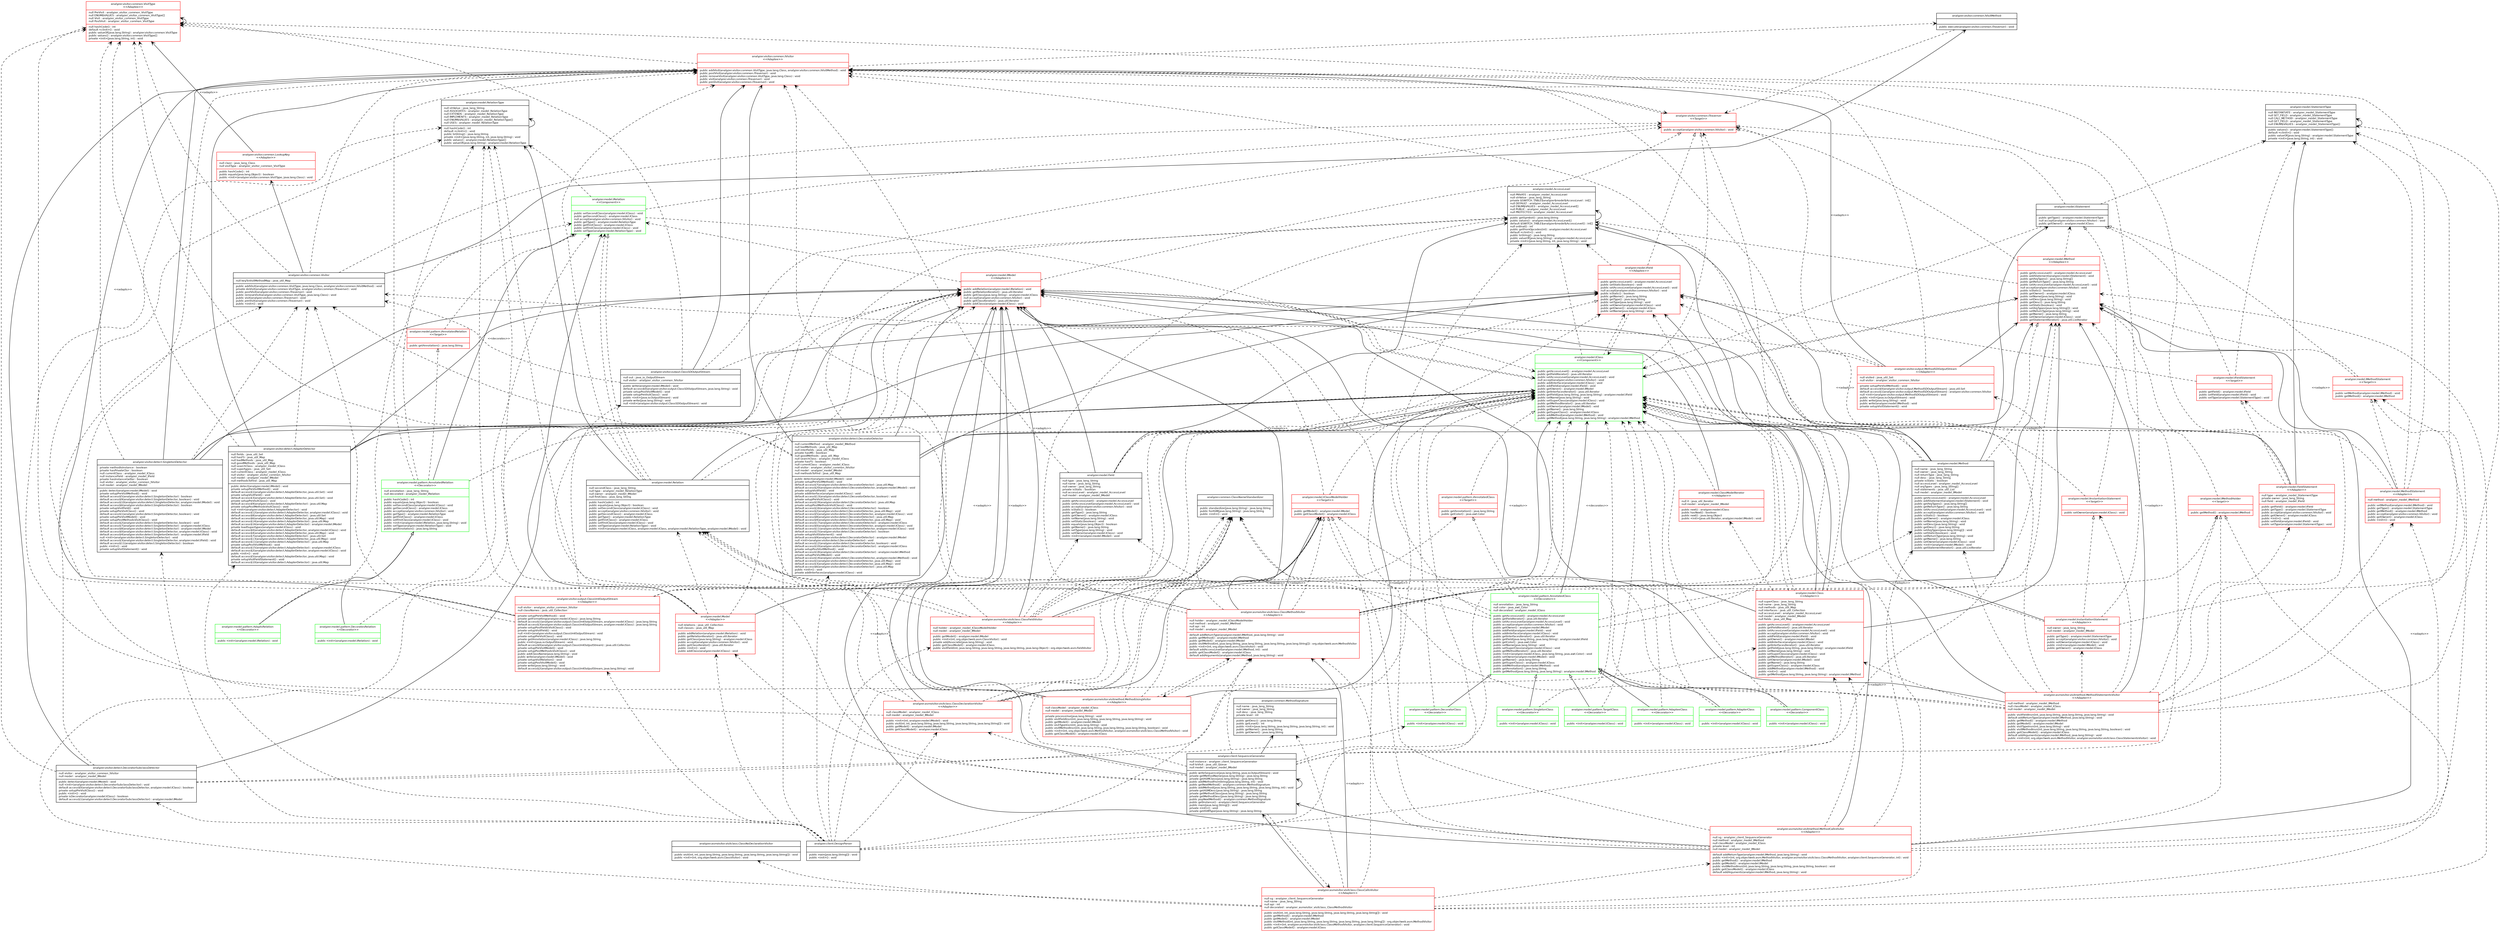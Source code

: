 digraph G {
rankdir=BT;

node [
fontname = "Bitstream Vera Sans"
fontsize = 8
shape = "record"
]
edge [
fontname = "Bitstream Vera Sans"
fontsize = 8
]
analyzer_model_Class [
	label = "{analyzer.model.Class\n\<\<Adapter\>\>|null superClass : java_lang_String\lnull name : java_lang_String\lnull methods : java_util_Map\lnull interfaces : java_util_Collection\lnull accessLevel : analyzer_model_AccessLevel\lnull model : analyzer_model_IModel\lnull fields : java_util_Map\l|public getAccessLevel() : analyzer.model.AccessLevel\lpublic getFieldIterator() : java.util.Iterator\lpublic setAccessLevel(analyzer.model.AccessLevel) : void\lpublic accept(analyzer.visitor.common.IVisitor) : void\lpublic addField(analyzer.model.IField) : void\lpublic getOwner() : analyzer.model.IModel\lpublic addInterface(analyzer.model.IClass) : void\lpublic getInterfacesIterator() : java.util.Iterator\lpublic getField(java.lang.String, java.lang.String) : analyzer.model.IField\lpublic setName(java.lang.String) : void\lpublic setSuperClass(analyzer.model.IClass) : void\lpublic getMethodIterator() : java.util.Iterator\lpublic setOwner(analyzer.model.IModel) : void\lpublic getName() : java.lang.String\lpublic getSuperClass() : analyzer.model.IClass\lpublic addMethod(analyzer.model.IMethod) : void\lpublic \<init\>() : void\lpublic getMethod(java.lang.String, java.lang.String) : analyzer.model.IMethod\l}"
, color="#ff0000"]
analyzer_model_IFieldStatement [
	label = "{analyzer.model.IFieldStatement\n\<\<Target\>\>||public getField() : analyzer.model.IField\lpublic setField(analyzer.model.IField) : void\lpublic setType(analyzer.model.StatementType) : void\l}"
, color="#ff0000"]
analyzer_visitor_output_ClassSDOutputStream [
	label = "{analyzer.visitor.output.ClassSDOutputStream|null out : java_io_OutputStream\lnull visitor : analyzer_visitor_common_IVisitor\l|public write(analyzer.model.IModel) : void\ldefault access$0(analyzer.visitor.output.ClassSDOutputStream, java.lang.String) : void\lprivate setupPostVisitModel() : void\lprivate setupPreVisitClass() : void\lpublic \<init\>(java.io.OutputStream) : void\lprivate write(java.lang.String) : void\lnull \<init\>(analyzer.visitor.output.ClassSDOutputStream) : void\l}"
]
analyzer_model_pattern_ComponentClass [
	label = "{analyzer.model.pattern.ComponentClass\n\<\<Decorator\>\>||public \<init\>(analyzer.model.IClass) : void\l}"
, color="#00ff00"]
analyzer_model_MethodStatement [
	label = "{analyzer.model.MethodStatement\n\<\<Adapter\>\>|null method : analyzer_model_IMethod\l|public setMethod(analyzer.model.IMethod) : void\lpublic getType() : analyzer.model.StatementType\lpublic getMethod() : analyzer.model.IMethod\lpublic accept(analyzer.visitor.common.IVisitor) : void\lpublic getOwner() : analyzer.model.IClass\lpublic \<init\>() : void\l}"
, color="#ff0000"]
analyzer_model_RelationType [
	label = "{analyzer.model.RelationType|null strValue : java_lang_String\lnull ASSOCIATES : analyzer_model_RelationType\lnull EXTENDS : analyzer_model_RelationType\lnull IMPLEMENTS : analyzer_model_RelationType\lnull ENUM$VALUES : analyzer_model_RelationType[]\lnull USES : analyzer_model_RelationType\l|null hashCode() : int\ldefault \<clinit\>() : void\lpublic toString() : java.lang.String\lprivate \<init\>(java.lang.String, int, java.lang.String) : void\lpublic values() : analyzer.model.RelationType[]\lpublic valueOf(java.lang.String) : analyzer.model.RelationType\l}"
]
analyzer_asmvisitor_visitclass_ClassCallsVisitor [
	label = "{analyzer.asmvisitor.visitclass.ClassCallsVisitor\n\<\<Adapter\>\>|null sg : analyzer_client_SequenceGenerator\lnull name : java_lang_String\lnull api : int\lnull decorated : analyzer_asmvisitor_visitclass_ClassMethodVisitor\l|public visit(int, int, java.lang.String, java.lang.String, java.lang.String, java.lang.String[]) : void\lpublic getMethod() : analyzer.model.IMethod\lpublic getModel() : analyzer.model.IModel\lpublic visitMethod(int, java.lang.String, java.lang.String, java.lang.String, java.lang.String[]) : org.objectweb.asm.MethodVisitor\lpublic \<init\>(int, analyzer.asmvisitor.visitclass.ClassMethodVisitor, analyzer.client.SequenceGenerator) : void\lpublic getClassModel() : analyzer.model.IClass\l}"
, color="#ff0000"]
analyzer_common_MethodSignature [
	label = "{analyzer.common.MethodSignature|null name : java_lang_String\lnull owner : java_lang_String\lnull desc : java_lang_String\lprivate level : int\l|public getDesc() : java.lang.String\lpublic getLevel() : int\lpublic \<init\>(java.lang.String, java.lang.String, java.lang.String, int) : void\lpublic getName() : java.lang.String\lpublic getOwner() : java.lang.String\l}"
]
analyzer_asmvisitor_visitmethod_MethodUsingVisitor [
	label = "{analyzer.asmvisitor.visitmethod.MethodUsingVisitor\n\<\<Adapter\>\>|null classModel : analyzer_model_IClass\lnull model : analyzer_model_IModel\l|private processUse(java.lang.String) : void\lpublic visitFieldInsn(int, java.lang.String, java.lang.String, java.lang.String) : void\lpublic getModel() : analyzer.model.IModel\lpublic visitTypeInsn(int, java.lang.String) : void\lpublic visitMethodInsn(int, java.lang.String, java.lang.String, java.lang.String, boolean) : void\lpublic \<init\>(int, org.objectweb.asm.MethodVisitor, analyzer.asmvisitor.visitclass.ClassMethodVisitor) : void\lpublic getClassModel() : analyzer.model.IClass\l}"
, color="#ff0000"]
analyzer_model_IInstantiationStatement [
	label = "{analyzer.model.IInstantiationStatement\n\<\<Target\>\>||public setOwner(analyzer.model.IClass) : void\l}"
, color="#ff0000"]
analyzer_asmvisitor_visitclass_ClassNoDeclarationVisitor [
	label = "{analyzer.asmvisitor.visitclass.ClassNoDeclarationVisitor||public visit(int, int, java.lang.String, java.lang.String, java.lang.String, java.lang.String[]) : void\lpublic \<init\>(int, org.objectweb.asm.ClassVisitor) : void\l}"
]
analyzer_model_pattern_TargetClass [
	label = "{analyzer.model.pattern.TargetClass\n\<\<Decorator\>\>||public \<init\>(analyzer.model.IClass) : void\l}"
, color="#00ff00"]
analyzer_model_pattern_DecoratorClass [
	label = "{analyzer.model.pattern.DecoratorClass\n\<\<Decorator\>\>||public \<init\>(analyzer.model.IClass) : void\l}"
, color="#00ff00"]
analyzer_model_ClassModelIterator [
	label = "{analyzer.model.ClassModelIterator\n\<\<Adapter\>\>|null it : java_util_Iterator\lnull model : analyzer_model_IModel\l|public next() : analyzer.model.IClass\lpublic hasNext() : boolean\lpublic next() : java.lang.Object\lpublic \<init\>(java.util.Iterator, analyzer.model.IModel) : void\l}"
, color="#ff0000"]
analyzer_visitor_detect_DecoratorSubclassDetector [
	label = "{analyzer.visitor.detect.DecoratorSubclassDetector|null visitor : analyzer_visitor_common_IVisitor\lnull model : analyzer_model_IModel\l|public detect(analyzer.model.IModel) : void\lnull \<init\>(analyzer.visitor.detect.DecoratorSubclassDetector) : void\ldefault access$0(analyzer.visitor.detect.DecoratorSubclassDetector, analyzer.model.IClass) : boolean\lprivate setupPreVisitClass() : void\lpublic \<init\>() : void\lprivate isDecorator(analyzer.model.IClass) : boolean\ldefault access$1(analyzer.visitor.detect.DecoratorSubclassDetector) : analyzer.model.IModel\l}"
]
analyzer_model_IClassModelHolder [
	label = "{analyzer.model.IClassModelHolder\n\<\<Target\>\>||public getModel() : analyzer.model.IModel\lpublic getClassModel() : analyzer.model.IClass\l}"
, color="#ff0000"]
analyzer_visitor_common_ITraverser [
	label = "{analyzer.visitor.common.ITraverser\n\<\<Target\>\>||public accept(analyzer.visitor.common.IVisitor) : void\l}"
, color="#ff0000"]
analyzer_visitor_common_IVisitMethod [
	label = "{analyzer.visitor.common.IVisitMethod||public execute(analyzer.visitor.common.ITraverser) : void\l}"
]
analyzer_model_InstantiationStatement [
	label = "{analyzer.model.InstantiationStatement\n\<\<Adapter\>\>|null owner : java_lang_String\lnull model : analyzer_model_IModel\l|public getType() : analyzer.model.StatementType\lpublic accept(analyzer.visitor.common.IVisitor) : void\lpublic setOwner(analyzer.model.IClass) : void\lpublic \<init\>(analyzer.model.IModel) : void\lpublic getOwner() : analyzer.model.IClass\l}"
, color="#ff0000"]
analyzer_model_Method [
	label = "{analyzer.model.Method|null name : java_lang_String\lnull owner : java_lang_String\lnull returnType : java_lang_String\lnull desc : java_lang_String\lprivate isStatic : boolean\lnull accessLevel : analyzer_model_AccessLevel\lnull argTypes : java_lang_String[]\lnull statements : java_util_List\lnull model : analyzer_model_IModel\l|public getAccessLevel() : analyzer.model.AccessLevel\lpublic addStatement(analyzer.model.IStatement) : void\lpublic getArgTypes() : java.lang.String[]\lpublic getReturnType() : java.lang.String\lpublic setAccessLevel(analyzer.model.AccessLevel) : void\lpublic accept(analyzer.visitor.common.IVisitor) : void\lpublic isStatic() : boolean\lpublic getOwner() : analyzer.model.IClass\lpublic setName(java.lang.String) : void\lpublic setDesc(java.lang.String) : void\lpublic getDesc() : java.lang.String\lpublic setArgTypes(java.lang.String[]) : void\lpublic setStatic(boolean) : void\lpublic setReturnType(java.lang.String) : void\lpublic getName() : java.lang.String\lpublic setOwner(analyzer.model.IClass) : void\lpublic \<init\>(analyzer.model.IModel) : void\lpublic getStatementIterator() : java.util.ListIterator\l}"
]
analyzer_visitor_common_VisitType [
	label = "{analyzer.visitor.common.VisitType\n\<\<Adaptee\>\>|null PreVisit : analyzer_visitor_common_VisitType\lnull ENUM$VALUES : analyzer_visitor_common_VisitType[]\lnull Visit : analyzer_visitor_common_VisitType\lnull PostVisit : analyzer_visitor_common_VisitType\l|null hashCode() : int\ldefault \<clinit\>() : void\lpublic valueOf(java.lang.String) : analyzer.visitor.common.VisitType\lpublic values() : analyzer.visitor.common.VisitType[]\lprivate \<init\>(java.lang.String, int) : void\l}"
, color="#ff0000"]
analyzer_visitor_detect_AdapterDetector [
	label = "{analyzer.visitor.detect.AdapterDetector|null fields : java_util_Set\lnull hasFS : java_util_Map\lnull badMethods : java_util_Map\lnull goodMethods : java_util_Map\lnull searchClass : analyzer_model_IClass\lnull supertypes : java_util_Set\lnull currentClass : analyzer_model_IClass\lnull visitor : analyzer_visitor_common_IVisitor\lnull model : analyzer_model_IModel\lnull methodsToFind : java_util_Map\l|public detect(analyzer.model.IModel) : void\lprivate setupPreVisitMethod() : void\ldefault access$1(analyzer.visitor.detect.AdapterDetector, java.util.Set) : void\lprivate setupVisitField() : void\ldefault access$3(analyzer.visitor.detect.AdapterDetector, java.util.Set) : void\lprivate setupPreVisitClass() : void\ldefault access$9(analyzer.visitor.detect.AdapterDetector) : java.util.Map\lprivate setupPostMethodsVisitClass() : void\lnull \<init\>(analyzer.visitor.detect.AdapterDetector) : void\ldefault access$12(analyzer.visitor.detect.AdapterDetector, analyzer.model.IClass) : void\ldefault access$8(analyzer.visitor.detect.AdapterDetector) : java.util.Set\ldefault access$6(analyzer.visitor.detect.AdapterDetector, java.util.Map) : void\ldefault access$14(analyzer.visitor.detect.AdapterDetector) : java.util.Map\ldefault access$16(analyzer.visitor.detect.AdapterDetector) : analyzer.model.IModel\lprivate loadSupertypes(analyzer.model.IClass) : void\ldefault access$0(analyzer.visitor.detect.AdapterDetector, analyzer.model.IClass) : void\ldefault access$4(analyzer.visitor.detect.AdapterDetector, java.util.Map) : void\ldefault access$7(analyzer.visitor.detect.AdapterDetector) : java.util.Set\ldefault access$13(analyzer.visitor.detect.AdapterDetector, java.util.Map) : void\ldefault access$11(analyzer.visitor.detect.AdapterDetector) : java.util.Map\lprivate setupPostVisitMethod() : void\ldefault access$15(analyzer.visitor.detect.AdapterDetector) : analyzer.model.IClass\ldefault access$2(analyzer.visitor.detect.AdapterDetector, analyzer.model.IClass) : void\lpublic \<init\>() : void\ldefault access$5(analyzer.visitor.detect.AdapterDetector, java.util.Map) : void\lprivate setupVisitFieldStatement() : void\ldefault access$10(analyzer.visitor.detect.AdapterDetector) : java.util.Map\l}"
]
analyzer_model_IStatement [
	label = "{analyzer.model.IStatement||public getType() : analyzer.model.StatementType\lnull accept(analyzer.visitor.common.IVisitor) : void\lpublic getOwner() : analyzer.model.IClass\l}"
]
analyzer_model_AccessLevel [
	label = "{analyzer.model.AccessLevel|null PRIVATE : analyzer_model_AccessLevel\lnull strValue : java_lang_String\lprivate $SWITCH_TABLE$analyzer$model$AccessLevel : int[]\lnull DEFAULT : analyzer_model_AccessLevel\lnull ENUM$VALUES : analyzer_model_AccessLevel[]\lnull PUBLIC : analyzer_model_AccessLevel\lnull PROTECTED : analyzer_model_AccessLevel\l|public getSymbol() : java.lang.String\lpublic values() : analyzer.model.AccessLevel[]\ldefault $SWITCH_TABLE$analyzer$model$AccessLevel() : int[]\lnull ordinal() : int\lpublic getFromOpcodes(int) : analyzer.model.AccessLevel\ldefault \<clinit\>() : void\lpublic toString() : java.lang.String\lpublic valueOf(java.lang.String) : analyzer.model.AccessLevel\lprivate \<init\>(java.lang.String, int, java.lang.String) : void\l}"
]
analyzer_asmvisitor_visitclass_ClassMethodVisitor [
	label = "{analyzer.asmvisitor.visitclass.ClassMethodVisitor\n\<\<Adapter\>\>|null holder : analyzer_model_IClassModelHolder\lnull method : analyzer_model_IMethod\lnull api : int\lnull model : analyzer_model_IModel\l|default addReturnType(analyzer.model.IMethod, java.lang.String) : void\lpublic getMethod() : analyzer.model.IMethod\lpublic getModel() : analyzer.model.IModel\lpublic visitMethod(int, java.lang.String, java.lang.String, java.lang.String, java.lang.String[]) : org.objectweb.asm.MethodVisitor\lpublic \<init\>(int, org.objectweb.asm.ClassVisitor) : void\ldefault addAccessLevel(analyzer.model.IMethod, int) : void\lpublic getClassModel() : analyzer.model.IClass\ldefault addArguments(analyzer.model.IMethod, java.lang.String) : void\l}"
, color="#ff0000"]
analyzer_asmvisitor_visitclass_ClassFieldVisitor [
	label = "{analyzer.asmvisitor.visitclass.ClassFieldVisitor\n\<\<Adapter\>\>|null holder : analyzer_model_IClassModelHolder\lnull model : analyzer_model_IModel\l|public getModel() : analyzer.model.IModel\lpublic \<init\>(int, org.objectweb.asm.ClassVisitor) : void\lprivate addAssociate(java.lang.String) : void\lpublic getClassModel() : analyzer.model.IClass\lpublic visitField(int, java.lang.String, java.lang.String, java.lang.String, java.lang.Object) : org.objectweb.asm.FieldVisitor\l}"
, color="#ff0000"]
analyzer_model_pattern_SingletonClass [
	label = "{analyzer.model.pattern.SingletonClass\n\<\<Decorator\>\>||public \<init\>(analyzer.model.IClass) : void\l}"
, color="#00ff00"]
analyzer_visitor_detect_DecoratorDetector [
	label = "{analyzer.visitor.detect.DecoratorDetector|null currentMethod : analyzer_model_IMethod\lnull badMethods : java_util_Map\lnull interFields : java_util_Map\lprivate hasMS : boolean\lnull goodMethods : java_util_Map\lnull searchClass : analyzer_model_IClass\lprivate hasFS : boolean\lnull currentClass : analyzer_model_IClass\lnull visitor : analyzer_visitor_common_IVisitor\lnull model : analyzer_model_IModel\lnull methodsToFind : java_util_Map\l|public detect(analyzer.model.IModel) : void\lprivate setupPreVisitMethod() : void\ldefault access$7(analyzer.visitor.detect.DecoratorDetector) : java.util.Map\ldefault access$20(analyzer.visitor.detect.DecoratorDetector, analyzer.model.IModel) : void\lprivate setupVisitField() : void\lprivate addInterface(analyzer.model.IClass) : void\ldefault access$13(analyzer.visitor.detect.DecoratorDetector, boolean) : void\lprivate setupPreVisitClass() : void\ldefault access$19(analyzer.visitor.detect.DecoratorDetector) : java.util.Map\lprivate setupPostMethodsVisitClass() : void\ldefault access$16(analyzer.visitor.detect.DecoratorDetector) : boolean\ldefault access$2(analyzer.visitor.detect.DecoratorDetector, java.util.Map) : void\ldefault access$5(analyzer.visitor.detect.DecoratorDetector, analyzer.model.IClass) : void\ldefault access$8(analyzer.visitor.detect.DecoratorDetector) : java.util.Map\ldefault access$4(analyzer.visitor.detect.DecoratorDetector, java.util.Map) : void\ldefault access$17(analyzer.visitor.detect.DecoratorDetector) : analyzer.model.IClass\ldefault access$0(analyzer.visitor.detect.DecoratorDetector, analyzer.model.IClass) : void\ldefault access$11(analyzer.visitor.detect.DecoratorDetector, analyzer.model.IClass) : void\ldefault access$15(analyzer.visitor.detect.DecoratorDetector) : boolean\lprivate setupVisitStatement() : void\ldefault access$9(analyzer.visitor.detect.DecoratorDetector) : analyzer.model.IModel\lnull \<init\>(analyzer.visitor.detect.DecoratorDetector) : void\ldefault access$12(analyzer.visitor.detect.DecoratorDetector, boolean) : void\ldefault access$10(analyzer.visitor.detect.DecoratorDetector) : analyzer.model.IClass\lprivate setupPostVisitMethod() : void\ldefault access$18(analyzer.visitor.detect.DecoratorDetector) : analyzer.model.IMethod\lprivate setupPreVisitModel() : void\ldefault access$14(analyzer.visitor.detect.DecoratorDetector, analyzer.model.IMethod) : void\ldefault access$1(analyzer.visitor.detect.DecoratorDetector, java.util.Map) : void\ldefault access$3(analyzer.visitor.detect.DecoratorDetector, java.util.Map) : void\ldefault access$6(analyzer.visitor.detect.DecoratorDetector) : java.util.Map\lpublic \<init\>() : void\lprivate addInterfaces(analyzer.model.IClass) : void\l}"
]
analyzer_model_pattern_AdapterClass [
	label = "{analyzer.model.pattern.AdapterClass\n\<\<Decorator\>\>||public \<init\>(analyzer.model.IClass) : void\l}"
, color="#00ff00"]
analyzer_asmvisitor_visitmethod_MethodStatementsVisitor [
	label = "{analyzer.asmvisitor.visitmethod.MethodStatementsVisitor\n\<\<Adapter\>\>|null method : analyzer_model_IMethod\lnull classModel : analyzer_model_IClass\lnull model : analyzer_model_IModel\l|public visitFieldInsn(int, java.lang.String, java.lang.String, java.lang.String) : void\ldefault addReturnType(analyzer.model.IMethod, java.lang.String) : void\lpublic getMethod() : analyzer.model.IMethod\lpublic getModel() : analyzer.model.IModel\lpublic visitTypeInsn(int, java.lang.String) : void\lpublic visitMethodInsn(int, java.lang.String, java.lang.String, java.lang.String, boolean) : void\lpublic getClassModel() : analyzer.model.IClass\ldefault addArguments(analyzer.model.IMethod, java.lang.String) : void\lpublic \<init\>(int, org.objectweb.asm.MethodVisitor, analyzer.asmvisitor.visitclass.ClassStatementsVisitor) : void\l}"
, color="#ff0000"]
analyzer_common_ClassNameStandardizer [
	label = "{analyzer.common.ClassNameStandardizer||public standardize(java.lang.String) : java.lang.String\lpublic forASM(java.lang.String) : java.lang.String\lpublic \<init\>() : void\l}"
]
analyzer_model_IRelation [
	label = "{analyzer.model.IRelation\n\<\<Component\>\>||public setSecondClass(analyzer.model.IClass) : void\lpublic getSecondClass() : analyzer.model.IClass\lnull accept(analyzer.visitor.common.IVisitor) : void\lpublic getType() : analyzer.model.RelationType\lpublic getFirstClass() : analyzer.model.IClass\lpublic setFirstClass(analyzer.model.IClass) : void\lpublic setType(analyzer.model.RelationType) : void\l}"
, color="#00ff00"]
analyzer_model_pattern_IAnnotatedRelation [
	label = "{analyzer.model.pattern.IAnnotatedRelation\n\<\<Target\>\>||public getAnnotation() : java.lang.String\l}"
, color="#ff0000"]
analyzer_model_IClass [
	label = "{analyzer.model.IClass\n\<\<Component\>\>||public getAccessLevel() : analyzer.model.AccessLevel\lpublic getFieldIterator() : java.util.Iterator\lpublic setAccessLevel(analyzer.model.AccessLevel) : void\lnull accept(analyzer.visitor.common.IVisitor) : void\lpublic addInterface(analyzer.model.IClass) : void\lpublic addField(analyzer.model.IField) : void\lpublic getOwner() : analyzer.model.IModel\lpublic getInterfacesIterator() : java.util.Iterator\lpublic getField(java.lang.String, java.lang.String) : analyzer.model.IField\lpublic setName(java.lang.String) : void\lpublic setSuperClass(analyzer.model.IClass) : void\lpublic getMethodIterator() : java.util.Iterator\lpublic setOwner(analyzer.model.IModel) : void\lpublic getName() : java.lang.String\lpublic getSuperClass() : analyzer.model.IClass\lpublic addMethod(analyzer.model.IMethod) : void\lpublic getMethod(java.lang.String, java.lang.String) : analyzer.model.IMethod\l}"
, color="#00ff00"]
analyzer_model_IMethodStatement [
	label = "{analyzer.model.IMethodStatement\n\<\<Target\>\>||public setMethod(analyzer.model.IMethod) : void\lpublic getMethod() : analyzer.model.IMethod\l}"
, color="#ff0000"]
analyzer_visitor_common_IVisitor [
	label = "{analyzer.visitor.common.IVisitor\n\<\<Adaptee\>\>||public addVisit(analyzer.visitor.common.VisitType, java.lang.Class, analyzer.visitor.common.IVisitMethod) : void\lpublic postVisit(analyzer.visitor.common.ITraverser) : void\lpublic removeVisit(analyzer.visitor.common.VisitType, java.lang.Class) : void\lpublic visit(analyzer.visitor.common.ITraverser) : void\lpublic preVisit(analyzer.visitor.common.ITraverser) : void\l}"
, color="#ff0000"]
analyzer_visitor_common_LookupKey [
	label = "{analyzer.visitor.common.LookupKey\n\<\<Adapter\>\>|null clazz : java_lang_Class\lnull visitType : analyzer_visitor_common_VisitType\l|public hashCode() : int\lpublic equals(java.lang.Object) : boolean\lpublic \<init\>(analyzer.visitor.common.VisitType, java.lang.Class) : void\l}"
, color="#ff0000"]
analyzer_visitor_detect_SingletonDetector [
	label = "{analyzer.visitor.detect.SingletonDetector|private methodIsInstance : boolean\lprivate hasPrivateCtor : boolean\lnull currentClass : analyzer_model_IClass\lnull instanceField : analyzer_model_IField\lprivate hasInstanceGetter : boolean\lnull visitor : analyzer_visitor_common_IVisitor\lnull model : analyzer_model_IModel\l|public detect(analyzer.model.IModel) : void\lprivate setupPreVisitMethod() : void\ldefault access$5(analyzer.visitor.detect.SingletonDetector) : boolean\ldefault access$9(analyzer.visitor.detect.SingletonDetector, boolean) : void\ldefault access$10(analyzer.visitor.detect.SingletonDetector, analyzer.model.IModel) : void\ldefault access$6(analyzer.visitor.detect.SingletonDetector) : boolean\lprivate setupVisitField() : void\lprivate setupPreVisitClass() : void\ldefault access$1(analyzer.visitor.detect.SingletonDetector, boolean) : void\lprivate setupPreVisitModel() : void\lprivate setupPostMethodsVisitClass() : void\ldefault access$2(analyzer.visitor.detect.SingletonDetector, boolean) : void\ldefault access$7(analyzer.visitor.detect.SingletonDetector) : analyzer.model.IClass\ldefault access$8(analyzer.visitor.detect.SingletonDetector) : analyzer.model.IModel\ldefault access$0(analyzer.visitor.detect.SingletonDetector, analyzer.model.IClass) : void\ldefault access$4(analyzer.visitor.detect.SingletonDetector) : analyzer.model.IField\lnull \<init\>(analyzer.visitor.detect.SingletonDetector) : void\ldefault access$3(analyzer.visitor.detect.SingletonDetector, analyzer.model.IField) : void\ldefault access$11(analyzer.visitor.detect.SingletonDetector) : boolean\lpublic \<init\>() : void\lprivate setupVisitStatement() : void\l}"
]
analyzer_asmvisitor_visitmethod_MethodCallsVisitor [
	label = "{analyzer.asmvisitor.visitmethod.MethodCallsVisitor\n\<\<Adapter\>\>|null sg : analyzer_client_SequenceGenerator\lnull method : analyzer_model_IMethod\lnull classModel : analyzer_model_IClass\lprivate level : int\lnull model : analyzer_model_IModel\l|default addReturnType(analyzer.model.IMethod, java.lang.String) : void\lpublic \<init\>(int, org.objectweb.asm.MethodVisitor, analyzer.asmvisitor.visitclass.ClassMethodVisitor, analyzer.client.SequenceGenerator, int) : void\lpublic getMethod() : analyzer.model.IMethod\lpublic getModel() : analyzer.model.IModel\lpublic visitMethodInsn(int, java.lang.String, java.lang.String, java.lang.String, boolean) : void\lpublic getClassModel() : analyzer.model.IClass\ldefault addArguments(analyzer.model.IMethod, java.lang.String) : void\l}"
, color="#ff0000"]
analyzer_visitor_output_MethodSDOutputStream [
	label = "{analyzer.visitor.output.MethodSDOutputStream\n\<\<Adapter\>\>|null visited : java_util_Set\lnull visitor : analyzer_visitor_common_IVisitor\l|private setupPreVisitMethod() : void\ldefault access$0(analyzer.visitor.output.MethodSDOutputStream) : java.util.Set\ldefault access$1(analyzer.visitor.output.MethodSDOutputStream) : analyzer.visitor.common.IVisitor\lnull \<init\>(analyzer.visitor.output.MethodSDOutputStream) : void\lpublic \<init\>(java.io.OutputStream) : void\lpublic write(java.lang.String) : void\lpublic write(analyzer.model.IMethod) : void\lprivate setupVisitStatement() : void\l}"
, color="#ff0000"]
analyzer_model_pattern_IAnnotatedClass [
	label = "{analyzer.model.pattern.IAnnotatedClass\n\<\<Target\>\>||public getAnnotation() : java.lang.String\lpublic getColor() : java.awt.Color\l}"
, color="#ff0000"]
analyzer_visitor_output_ClassUmlOutputStream [
	label = "{analyzer.visitor.output.ClassUmlOutputStream\n\<\<Adapter\>\>|null visitor : analyzer_visitor_common_IVisitor\lnull classNames : java_util_Collection\l|private setupPreVisitMethod() : void\lprivate getFormatting(analyzer.model.IClass) : java.lang.String\ldefault access$1(analyzer.visitor.output.ClassUmlOutputStream, analyzer.model.IClass) : java.lang.String\ldefault access$3(analyzer.visitor.output.ClassUmlOutputStream, analyzer.model.IClass) : java.lang.String\lprivate setupPostFieldsVisitClass() : void\lprivate setupVisitField() : void\lnull \<init\>(analyzer.visitor.output.ClassUmlOutputStream) : void\lprivate setupPreVisitClass() : void\lprivate getAnnotation(analyzer.model.IClass) : java.lang.String\lpublic \<init\>(java.io.OutputStream) : void\ldefault access$0(analyzer.visitor.output.ClassUmlOutputStream) : java.util.Collection\lprivate setupPreVisitModel() : void\lprivate setupPostMethodsVisitClass() : void\lpublic addClassName(java.lang.String) : void\lpublic write(analyzer.model.IModel) : void\lprivate setupVisitRelation() : void\lprivate setupPostVisitModel() : void\lprivate write(java.lang.String) : void\ldefault access$2(analyzer.visitor.output.ClassUmlOutputStream, java.lang.String) : void\l}"
, color="#ff0000"]
analyzer_visitor_common_Visitor [
	label = "{analyzer.visitor.common.Visitor|null keyToVisitMethodMap : java_util_Map\l|public addVisit(analyzer.visitor.common.VisitType, java.lang.Class, analyzer.visitor.common.IVisitMethod) : void\lprivate doVisit(analyzer.visitor.common.VisitType, analyzer.visitor.common.ITraverser) : void\lpublic postVisit(analyzer.visitor.common.ITraverser) : void\lpublic removeVisit(analyzer.visitor.common.VisitType, java.lang.Class) : void\lpublic visit(analyzer.visitor.common.ITraverser) : void\lpublic preVisit(analyzer.visitor.common.ITraverser) : void\lpublic \<init\>() : void\l}"
]
analyzer_client_DesignParser [
	label = "{analyzer.client.DesignParser||public main(java.lang.String[]) : void\lpublic \<init\>() : void\l}"
]
analyzer_model_Relation [
	label = "{analyzer.model.Relation|null secondClass : java_lang_String\lnull type : analyzer_model_RelationType\lnull owner : analyzer_model_IModel\lnull firstClass : java_lang_String\l|public hashCode() : int\lpublic equals(java.lang.Object) : boolean\lpublic setSecondClass(analyzer.model.IClass) : void\lpublic accept(analyzer.visitor.common.IVisitor) : void\lpublic getSecondClass() : analyzer.model.IClass\lpublic getType() : analyzer.model.RelationType\lpublic getFirstClass() : analyzer.model.IClass\lpublic setFirstClass(analyzer.model.IClass) : void\lpublic setType(analyzer.model.RelationType) : void\lpublic \<init\>(analyzer.model.IClass, analyzer.model.IClass, analyzer.model.RelationType, analyzer.model.IModel) : void\l}"
]
analyzer_model_pattern_AnnotatedRelation [
	label = "{analyzer.model.pattern.AnnotatedRelation\n\<\<Decorator\>\>|null annotation : java_lang_String\lnull decorated : analyzer_model_IRelation\l|public hashCode() : int\lpublic equals(java.lang.Object) : boolean\lpublic setSecondClass(analyzer.model.IClass) : void\lpublic getSecondClass() : analyzer.model.IClass\lpublic accept(analyzer.visitor.common.IVisitor) : void\lpublic getType() : analyzer.model.RelationType\lpublic getFirstClass() : analyzer.model.IClass\lpublic setFirstClass(analyzer.model.IClass) : void\lpublic \<init\>(analyzer.model.IRelation, java.lang.String) : void\lpublic setType(analyzer.model.RelationType) : void\lpublic getAnnotation() : java.lang.String\l}"
, color="#00ff00"]
analyzer_model_IMethodHolder [
	label = "{analyzer.model.IMethodHolder\n\<\<Target\>\>||public getMethod() : analyzer.model.IMethod\l}"
, color="#ff0000"]
analyzer_model_Model [
	label = "{analyzer.model.Model\n\<\<Adapter\>\>|null relations : java_util_Collection\lnull classes : java_util_Map\l|public addRelation(analyzer.model.IRelation) : void\lpublic getRelationIterator() : java.util.Iterator\lpublic getClass(java.lang.String) : analyzer.model.IClass\lpublic accept(analyzer.visitor.common.IVisitor) : void\lpublic getClassIterator() : java.util.Iterator\lpublic \<init\>() : void\lpublic addClass(analyzer.model.IClass) : void\l}"
, color="#ff0000"]
analyzer_model_IField [
	label = "{analyzer.model.IField\n\<\<Adaptee\>\>||public getAccessLevel() : analyzer.model.AccessLevel\lpublic setStatic(boolean) : void\lpublic setAccessLevel(analyzer.model.AccessLevel) : void\lnull accept(analyzer.visitor.common.IVisitor) : void\lpublic isStatic() : boolean\lpublic getName() : java.lang.String\lpublic getType() : java.lang.String\lpublic setType(java.lang.String) : void\lpublic setOwner(analyzer.model.IClass) : void\lpublic getOwner() : analyzer.model.IClass\lpublic setName(java.lang.String) : void\l}"
, color="#ff0000"]
analyzer_model_IModel [
	label = "{analyzer.model.IModel\n\<\<Adaptee\>\>||public addRelation(analyzer.model.IRelation) : void\lpublic getRelationIterator() : java.util.Iterator\lpublic getClass(java.lang.String) : analyzer.model.IClass\lnull accept(analyzer.visitor.common.IVisitor) : void\lpublic getClassIterator() : java.util.Iterator\lpublic addClass(analyzer.model.IClass) : void\l}"
, color="#ff0000"]
analyzer_asmvisitor_visitclass_ClassDeclarationVisitor [
	label = "{analyzer.asmvisitor.visitclass.ClassDeclarationVisitor\n\<\<Adapter\>\>|null classModel : analyzer_model_IClass\lnull model : analyzer_model_IModel\l|public \<init\>(int, analyzer.model.IModel) : void\lpublic visit(int, int, java.lang.String, java.lang.String, java.lang.String, java.lang.String[]) : void\lpublic getModel() : analyzer.model.IModel\lpublic getClassModel() : analyzer.model.IClass\l}"
, color="#ff0000"]
analyzer_model_IMethod [
	label = "{analyzer.model.IMethod\n\<\<Adaptee\>\>||public getAccessLevel() : analyzer.model.AccessLevel\lpublic addStatement(analyzer.model.IStatement) : void\lpublic getArgTypes() : java.lang.String[]\lpublic getReturnType() : java.lang.String\lpublic setAccessLevel(analyzer.model.AccessLevel) : void\lnull accept(analyzer.visitor.common.IVisitor) : void\lpublic isStatic() : boolean\lpublic getOwner() : analyzer.model.IClass\lpublic setName(java.lang.String) : void\lpublic setDesc(java.lang.String) : void\lpublic getDesc() : java.lang.String\lpublic setStatic(boolean) : void\lpublic setArgTypes(java.lang.String[]) : void\lpublic setReturnType(java.lang.String) : void\lpublic getName() : java.lang.String\lpublic setOwner(analyzer.model.IClass) : void\lpublic getStatementIterator() : java.util.ListIterator\l}"
, color="#ff0000"]
analyzer_model_pattern_AdaptsRelation [
	label = "{analyzer.model.pattern.AdaptsRelation\n\<\<Decorator\>\>||public \<init\>(analyzer.model.IRelation) : void\l}"
, color="#00ff00"]
analyzer_model_pattern_AnnotatedClass [
	label = "{analyzer.model.pattern.AnnotatedClass\n\<\<Decorator\>\>|null annotation : java_lang_String\lnull color : java_awt_Color\lnull decorated : analyzer_model_IClass\l|public getAccessLevel() : analyzer.model.AccessLevel\lpublic getFieldIterator() : java.util.Iterator\lpublic setAccessLevel(analyzer.model.AccessLevel) : void\lpublic accept(analyzer.visitor.common.IVisitor) : void\lpublic getOwner() : analyzer.model.IModel\lpublic addField(analyzer.model.IField) : void\lpublic addInterface(analyzer.model.IClass) : void\lpublic getInterfacesIterator() : java.util.Iterator\lpublic getField(java.lang.String, java.lang.String) : analyzer.model.IField\lpublic getColor() : java.awt.Color\lpublic setName(java.lang.String) : void\lpublic setSuperClass(analyzer.model.IClass) : void\lpublic getMethodIterator() : java.util.Iterator\lpublic \<init\>(analyzer.model.IClass, java.lang.String, java.awt.Color) : void\lpublic setOwner(analyzer.model.IModel) : void\lpublic getName() : java.lang.String\lpublic getSuperClass() : analyzer.model.IClass\lpublic addMethod(analyzer.model.IMethod) : void\lpublic getAnnotation() : java.lang.String\lpublic getMethod(java.lang.String, java.lang.String) : analyzer.model.IMethod\l}"
, color="#00ff00"]
analyzer_client_SequenceGenerator [
	label = "{analyzer.client.SequenceGenerator|null instance : analyzer_client_SequenceGenerator\lnull toVisit : java_util_Queue\lnull model : analyzer_model_IModel\l|public writeSequence(java.lang.String, java.io.OutputStream) : void\lprivate getMethodName(java.lang.String) : java.lang.String\lprivate getASMClass(java.lang.String) : java.lang.String\lpublic addMethodFromString(java.lang.String, int) : void\lpublic getNextMethod() : analyzer.common.MethodSignature\lpublic addMethod(java.lang.String, java.lang.String, java.lang.String, int) : void\lprivate getASMDesc(java.lang.String) : java.lang.String\lprivate getMethodClass(java.lang.String) : java.lang.String\lprivate getMethodDesc(java.lang.String) : java.lang.String\lpublic popNextMethod() : analyzer.common.MethodSignature\lpublic getInstance() : analyzer.client.SequenceGenerator\lpublic main(java.lang.String[]) : void\lprivate \<init\>() : void\lprivate getASMType(java.lang.String) : java.lang.String\l}"
]
analyzer_model_pattern_AdapteeClass [
	label = "{analyzer.model.pattern.AdapteeClass\n\<\<Decorator\>\>||public \<init\>(analyzer.model.IClass) : void\l}"
, color="#00ff00"]
analyzer_model_FieldStatement [
	label = "{analyzer.model.FieldStatement\n\<\<Adapter\>\>|null type : analyzer_model_StatementType\lprivate owner : java_lang_String\lnull field : analyzer_model_IField\l|public getField() : analyzer.model.IField\lpublic getType() : analyzer.model.StatementType\lpublic accept(analyzer.visitor.common.IVisitor) : void\lpublic getOwner() : analyzer.model.IClass\lpublic \<init\>() : void\lpublic setField(analyzer.model.IField) : void\lpublic setType(analyzer.model.StatementType) : void\l}"
, color="#ff0000"]
analyzer_model_StatementType [
	label = "{analyzer.model.StatementType|null INSTANTIATE : analyzer_model_StatementType\lnull SET_FIELD : analyzer_model_StatementType\lnull CALL_METHOD : analyzer_model_StatementType\lnull GET_FIELD : analyzer_model_StatementType\lnull ENUM$VALUES : analyzer_model_StatementType[]\l|public values() : analyzer.model.StatementType[]\ldefault \<clinit\>() : void\lpublic valueOf(java.lang.String) : analyzer.model.StatementType\lprivate \<init\>(java.lang.String, int) : void\l}"
]
analyzer_model_Field [
	label = "{analyzer.model.Field|null type : java_lang_String\lnull name : java_lang_String\lnull owner : java_lang_String\lprivate isStatic : boolean\lnull accessLevel : analyzer_model_AccessLevel\lnull model : analyzer_model_IModel\l|public getAccessLevel() : analyzer.model.AccessLevel\lpublic setAccessLevel(analyzer.model.AccessLevel) : void\lpublic accept(analyzer.visitor.common.IVisitor) : void\lpublic isStatic() : boolean\lpublic getType() : java.lang.String\lpublic getOwner() : analyzer.model.IClass\lpublic setName(java.lang.String) : void\lpublic setStatic(boolean) : void\lpublic equals(java.lang.Object) : boolean\lpublic getName() : java.lang.String\lpublic setType(java.lang.String) : void\lpublic setOwner(analyzer.model.IClass) : void\lpublic \<init\>(analyzer.model.IModel) : void\l}"
]
analyzer_model_pattern_DecoratesRelation [
	label = "{analyzer.model.pattern.DecoratesRelation\n\<\<Decorator\>\>||public \<init\>(analyzer.model.IRelation) : void\l}"
, color="#00ff00"]
analyzer_asmvisitor_visitmethod_MethodCallsVisitor -> analyzer_model_IClass [
	arrowhead = "vee"
	style = "solid"
	label = "\<\<adapts\>\>"
]

analyzer_model_IRelation -> analyzer_model_IClass [
	arrowhead = "vee"
	style = "dashed"
]

analyzer_visitor_detect_DecoratorSubclassDetector -> analyzer_visitor_common_Visitor [
	arrowhead = "vee"
	style = "dashed"
]

analyzer_model_Model -> analyzer_model_RelationType [
	arrowhead = "vee"
	style = "dashed"
]

analyzer_asmvisitor_visitmethod_MethodStatementsVisitor -> analyzer_model_IMethodHolder [
	arrowhead = "empty"
	style = "dashed"
]

analyzer_model_InstantiationStatement -> analyzer_model_IInstantiationStatement [
	arrowhead = "empty"
	style = "dashed"
]

analyzer_model_IInstantiationStatement -> analyzer_model_IClass [
	arrowhead = "vee"
	style = "dashed"
]

analyzer_visitor_common_IVisitor -> analyzer_visitor_common_ITraverser [
	arrowhead = "vee"
	style = "dashed"
]

analyzer_model_pattern_DecoratesRelation -> analyzer_model_pattern_AnnotatedRelation [
	arrowhead = "empty"
	style = "solid"
]

analyzer_asmvisitor_visitclass_ClassMethodVisitor -> analyzer_asmvisitor_visitmethod_MethodUsingVisitor [
	arrowhead = "vee"
	style = "dashed"
]

analyzer_visitor_output_ClassUmlOutputStream -> analyzer_model_IClass [
	arrowhead = "vee"
	style = "dashed"
]

analyzer_model_MethodStatement -> analyzer_model_IMethod [
	arrowhead = "vee"
	style = "solid"
	label = "\<\<adapts\>\>"
]

analyzer_model_Model -> analyzer_visitor_common_IVisitor [
	arrowhead = "vee"
	style = "dashed"
]

analyzer_asmvisitor_visitmethod_MethodUsingVisitor -> analyzer_model_IClass [
	arrowhead = "vee"
	style = "solid"
	label = "\<\<adapts\>\>"
]

analyzer_asmvisitor_visitclass_ClassFieldVisitor -> analyzer_model_Field [
	arrowhead = "vee"
	style = "dashed"
]

analyzer_client_DesignParser -> analyzer_model_Model [
	arrowhead = "vee"
	style = "dashed"
]

analyzer_client_SequenceGenerator -> analyzer_model_IMethod [
	arrowhead = "vee"
	style = "dashed"
]

analyzer_asmvisitor_visitclass_ClassDeclarationVisitor -> analyzer_model_RelationType [
	arrowhead = "vee"
	style = "dashed"
]

analyzer_model_pattern_AdapterClass -> analyzer_model_IClass [
	arrowhead = "vee"
	style = "dashed"
]

analyzer_asmvisitor_visitclass_ClassCallsVisitor -> analyzer_model_IClassModelHolder [
	arrowhead = "empty"
	style = "dashed"
]

analyzer_model_FieldStatement -> analyzer_model_StatementType [
	arrowhead = "vee"
	style = "solid"
]

analyzer_asmvisitor_visitclass_ClassDeclarationVisitor -> analyzer_model_Relation [
	arrowhead = "vee"
	style = "dashed"
]

analyzer_asmvisitor_visitclass_ClassFieldVisitor -> analyzer_common_ClassNameStandardizer [
	arrowhead = "vee"
	style = "dashed"
]

analyzer_model_FieldStatement -> analyzer_visitor_common_IVisitor [
	arrowhead = "vee"
	style = "dashed"
]

analyzer_model_IField -> analyzer_model_AccessLevel [
	arrowhead = "vee"
	style = "dashed"
]

analyzer_visitor_detect_AdapterDetector -> analyzer_model_IField [
	arrowhead = "vee"
	style = "solid"
]

analyzer_visitor_detect_AdapterDetector -> analyzer_model_IModel [
	arrowhead = "vee"
	style = "solid"
]

analyzer_model_FieldStatement -> analyzer_model_IFieldStatement [
	arrowhead = "empty"
	style = "dashed"
]

analyzer_asmvisitor_visitclass_ClassMethodVisitor -> analyzer_model_Relation [
	arrowhead = "vee"
	style = "dashed"
]

analyzer_client_SequenceGenerator -> analyzer_asmvisitor_visitclass_ClassMethodVisitor [
	arrowhead = "vee"
	style = "dashed"
]

analyzer_client_DesignParser -> analyzer_asmvisitor_visitclass_ClassMethodVisitor [
	arrowhead = "vee"
	style = "dashed"
]

analyzer_model_pattern_AdaptsRelation -> analyzer_model_IRelation [
	arrowhead = "vee"
	style = "dashed"
]

analyzer_asmvisitor_visitmethod_MethodStatementsVisitor -> analyzer_model_IClassModelHolder [
	arrowhead = "empty"
	style = "dashed"
]

analyzer_model_Class -> analyzer_model_IClass [
	arrowhead = "empty"
	style = "dashed"
]

analyzer_model_InstantiationStatement -> analyzer_model_StatementType [
	arrowhead = "vee"
	style = "dashed"
]

analyzer_model_RelationType -> analyzer_model_RelationType [
	arrowhead = "vee"
	style = "solid"
]

analyzer_visitor_detect_DecoratorDetector -> analyzer_visitor_common_VisitType [
	arrowhead = "vee"
	style = "dashed"
]

analyzer_model_IClass -> analyzer_model_IModel [
	arrowhead = "vee"
	style = "dashed"
]

analyzer_model_IModel -> analyzer_model_IClass [
	arrowhead = "vee"
	style = "dashed"
]

analyzer_model_Relation -> analyzer_visitor_common_IVisitor [
	arrowhead = "vee"
	style = "dashed"
]

analyzer_model_Field -> analyzer_model_AccessLevel [
	arrowhead = "vee"
	style = "solid"
]

analyzer_model_pattern_IAnnotatedRelation -> analyzer_model_IRelation [
	arrowhead = "empty"
	style = "dashed"
]

analyzer_model_Class -> analyzer_model_IMethod [
	arrowhead = "vee"
	style = "solid"
]

analyzer_visitor_common_ITraverser -> analyzer_visitor_common_IVisitor [
	arrowhead = "vee"
	style = "dashed"
]

analyzer_asmvisitor_visitmethod_MethodCallsVisitor -> analyzer_model_IMethodHolder [
	arrowhead = "empty"
	style = "dashed"
]

analyzer_model_IMethodStatement -> analyzer_model_IStatement [
	arrowhead = "empty"
	style = "dashed"
]

analyzer_visitor_detect_DecoratorDetector -> analyzer_model_IField [
	arrowhead = "vee"
	style = "solid"
]

analyzer_asmvisitor_visitmethod_MethodStatementsVisitor -> analyzer_model_IClass [
	arrowhead = "vee"
	style = "solid"
	label = "\<\<adapts\>\>"
]

analyzer_visitor_detect_AdapterDetector -> analyzer_model_IClass [
	arrowhead = "vee"
	style = "solid"
]

analyzer_asmvisitor_visitmethod_MethodStatementsVisitor -> analyzer_model_IFieldStatement [
	arrowhead = "vee"
	style = "dashed"
]

analyzer_asmvisitor_visitclass_ClassDeclarationVisitor -> analyzer_model_IModel [
	arrowhead = "vee"
	style = "solid"
	label = "\<\<adapts\>\>"
]

analyzer_client_SequenceGenerator -> analyzer_asmvisitor_visitclass_ClassDeclarationVisitor [
	arrowhead = "vee"
	style = "dashed"
]

analyzer_asmvisitor_visitclass_ClassMethodVisitor -> analyzer_model_RelationType [
	arrowhead = "vee"
	style = "dashed"
]

analyzer_asmvisitor_visitmethod_MethodStatementsVisitor -> analyzer_model_MethodStatement [
	arrowhead = "vee"
	style = "dashed"
]

analyzer_model_Method -> analyzer_model_AccessLevel [
	arrowhead = "vee"
	style = "solid"
]

analyzer_client_DesignParser -> analyzer_asmvisitor_visitclass_ClassDeclarationVisitor [
	arrowhead = "vee"
	style = "dashed"
]

analyzer_visitor_detect_DecoratorDetector -> analyzer_model_IModel [
	arrowhead = "vee"
	style = "solid"
]

analyzer_visitor_detect_DecoratorDetector -> analyzer_visitor_common_IVisitor [
	arrowhead = "vee"
	style = "solid"
]

analyzer_asmvisitor_visitclass_ClassMethodVisitor -> analyzer_common_ClassNameStandardizer [
	arrowhead = "vee"
	style = "dashed"
]

analyzer_visitor_common_IVisitor -> analyzer_visitor_common_VisitType [
	arrowhead = "vee"
	style = "dashed"
]

analyzer_asmvisitor_visitmethod_MethodCallsVisitor -> analyzer_model_IModel [
	arrowhead = "vee"
	style = "solid"
	label = "\<\<adapts\>\>"
]

analyzer_visitor_common_LookupKey -> analyzer_visitor_common_VisitType [
	arrowhead = "vee"
	style = "solid"
	label = "\<\<adapts\>\>"
]

analyzer_model_IRelation -> analyzer_model_RelationType [
	arrowhead = "vee"
	style = "dashed"
]

analyzer_model_IStatement -> analyzer_model_StatementType [
	arrowhead = "vee"
	style = "dashed"
]

analyzer_asmvisitor_visitclass_ClassDeclarationVisitor -> analyzer_common_ClassNameStandardizer [
	arrowhead = "vee"
	style = "dashed"
]

analyzer_visitor_common_Visitor -> analyzer_visitor_common_IVisitor [
	arrowhead = "empty"
	style = "dashed"
]

analyzer_asmvisitor_visitclass_ClassMethodVisitor -> analyzer_model_IModel [
	arrowhead = "vee"
	style = "solid"
	label = "\<\<adapts\>\>"
]

analyzer_asmvisitor_visitmethod_MethodUsingVisitor -> analyzer_asmvisitor_visitclass_ClassMethodVisitor [
	arrowhead = "vee"
	style = "dashed"
]

analyzer_model_Field -> analyzer_model_IField [
	arrowhead = "empty"
	style = "dashed"
]

analyzer_model_IMethod -> analyzer_model_IClass [
	arrowhead = "vee"
	style = "dashed"
]

analyzer_model_pattern_AdapteeClass -> analyzer_model_pattern_AnnotatedClass [
	arrowhead = "empty"
	style = "solid"
]

analyzer_client_DesignParser -> analyzer_visitor_detect_DecoratorDetector [
	arrowhead = "vee"
	style = "dashed"
]

analyzer_model_Class -> analyzer_visitor_common_IVisitor [
	arrowhead = "vee"
	style = "dashed"
]

analyzer_asmvisitor_visitmethod_MethodCallsVisitor -> analyzer_client_SequenceGenerator [
	arrowhead = "vee"
	style = "solid"
]

analyzer_model_Relation -> analyzer_model_IModel [
	arrowhead = "vee"
	style = "solid"
]

analyzer_model_MethodStatement -> analyzer_visitor_common_IVisitor [
	arrowhead = "vee"
	style = "dashed"
]

analyzer_model_Method -> analyzer_model_IClass [
	arrowhead = "vee"
	style = "dashed"
]

analyzer_client_DesignParser -> analyzer_visitor_detect_AdapterDetector [
	arrowhead = "vee"
	style = "dashed"
]

analyzer_model_IClass -> analyzer_model_IField [
	arrowhead = "vee"
	style = "dashed"
]

analyzer_asmvisitor_visitclass_ClassDeclarationVisitor -> analyzer_model_Class [
	arrowhead = "vee"
	style = "dashed"
]

analyzer_asmvisitor_visitclass_ClassMethodVisitor -> analyzer_model_IMethod [
	arrowhead = "vee"
	style = "solid"
	label = "\<\<adapts\>\>"
]

analyzer_model_IClass -> analyzer_model_IMethod [
	arrowhead = "vee"
	style = "dashed"
]

analyzer_client_DesignParser -> analyzer_model_Class [
	arrowhead = "vee"
	style = "dashed"
]

analyzer_asmvisitor_visitmethod_MethodStatementsVisitor -> analyzer_model_Field [
	arrowhead = "vee"
	style = "dashed"
]

analyzer_asmvisitor_visitmethod_MethodUsingVisitor -> analyzer_model_RelationType [
	arrowhead = "vee"
	style = "dashed"
]

analyzer_visitor_common_Visitor -> analyzer_visitor_common_IVisitMethod [
	arrowhead = "vee"
	style = "solid"
]

analyzer_visitor_common_VisitType -> analyzer_visitor_common_VisitType [
	arrowhead = "vee"
	style = "solid"
]

analyzer_model_ClassModelIterator -> analyzer_model_IModel [
	arrowhead = "vee"
	style = "solid"
]

analyzer_asmvisitor_visitclass_ClassFieldVisitor -> analyzer_model_AccessLevel [
	arrowhead = "vee"
	style = "dashed"
]

analyzer_asmvisitor_visitclass_ClassFieldVisitor -> analyzer_model_Relation [
	arrowhead = "vee"
	style = "dashed"
]

analyzer_model_FieldStatement -> analyzer_model_IClass [
	arrowhead = "vee"
	style = "dashed"
]

analyzer_visitor_detect_DecoratorSubclassDetector -> analyzer_model_pattern_DecoratorClass [
	arrowhead = "vee"
	style = "dashed"
]

analyzer_asmvisitor_visitclass_ClassCallsVisitor -> analyzer_model_IClass [
	arrowhead = "vee"
	style = "dashed"
]

analyzer_model_pattern_AnnotatedClass -> analyzer_model_IModel [
	arrowhead = "vee"
	style = "dashed"
]

analyzer_asmvisitor_visitclass_ClassMethodVisitor -> analyzer_model_Method [
	arrowhead = "vee"
	style = "dashed"
]

analyzer_model_IFieldStatement -> analyzer_model_IField [
	arrowhead = "vee"
	style = "dashed"
]

analyzer_model_IMethodStatement -> analyzer_model_IMethod [
	arrowhead = "vee"
	style = "dashed"
]

analyzer_visitor_output_ClassUmlOutputStream -> analyzer_model_IModel [
	arrowhead = "vee"
	style = "dashed"
]

analyzer_asmvisitor_visitclass_ClassFieldVisitor -> analyzer_model_IClassModelHolder [
	arrowhead = "empty"
	style = "dashed"
]

analyzer_model_Field -> analyzer_model_IClass [
	arrowhead = "vee"
	style = "dashed"
]

analyzer_asmvisitor_visitmethod_MethodStatementsVisitor -> analyzer_model_IModel [
	arrowhead = "vee"
	style = "solid"
	label = "\<\<adapts\>\>"
]

analyzer_asmvisitor_visitmethod_MethodUsingVisitor -> analyzer_model_IModel [
	arrowhead = "vee"
	style = "solid"
	label = "\<\<adapts\>\>"
]

analyzer_model_pattern_AnnotatedRelation -> analyzer_model_RelationType [
	arrowhead = "vee"
	style = "dashed"
]

analyzer_model_StatementType -> analyzer_model_StatementType [
	arrowhead = "vee"
	style = "solid"
]

analyzer_model_pattern_AnnotatedClass -> analyzer_model_IMethod [
	arrowhead = "vee"
	style = "dashed"
]

analyzer_model_InstantiationStatement -> analyzer_model_IModel [
	arrowhead = "vee"
	style = "solid"
]

analyzer_model_IClass -> analyzer_model_AccessLevel [
	arrowhead = "vee"
	style = "dashed"
]

analyzer_model_pattern_AnnotatedClass -> analyzer_visitor_common_IVisitor [
	arrowhead = "vee"
	style = "dashed"
]

analyzer_visitor_detect_SingletonDetector -> analyzer_visitor_common_VisitType [
	arrowhead = "vee"
	style = "dashed"
]

analyzer_asmvisitor_visitclass_ClassCallsVisitor -> analyzer_asmvisitor_visitmethod_MethodCallsVisitor [
	arrowhead = "vee"
	style = "dashed"
]

analyzer_model_IField -> analyzer_model_IClass [
	arrowhead = "vee"
	style = "dashed"
]

analyzer_visitor_detect_AdapterDetector -> analyzer_visitor_common_VisitType [
	arrowhead = "vee"
	style = "dashed"
]

analyzer_model_IField -> analyzer_visitor_common_ITraverser [
	arrowhead = "empty"
	style = "dashed"
]

analyzer_visitor_common_IVisitMethod -> analyzer_visitor_common_ITraverser [
	arrowhead = "vee"
	style = "dashed"
]

analyzer_visitor_common_Visitor -> analyzer_visitor_common_ITraverser [
	arrowhead = "vee"
	style = "dashed"
]

analyzer_model_Class -> analyzer_model_IClass [
	arrowhead = "vee"
	style = "dashed"
]

analyzer_model_Field -> analyzer_model_IModel [
	arrowhead = "vee"
	style = "solid"
]

analyzer_model_FieldStatement -> analyzer_model_IField [
	arrowhead = "vee"
	style = "solid"
	label = "\<\<adapts\>\>"
]

analyzer_model_Method -> analyzer_model_IModel [
	arrowhead = "vee"
	style = "solid"
]

analyzer_visitor_output_ClassSDOutputStream -> analyzer_visitor_common_IVisitor [
	arrowhead = "vee"
	style = "solid"
]

analyzer_visitor_common_Visitor -> analyzer_visitor_common_VisitType [
	arrowhead = "vee"
	style = "dashed"
]

analyzer_visitor_output_ClassUmlOutputStream -> analyzer_visitor_common_VisitType [
	arrowhead = "vee"
	style = "dashed"
]

analyzer_model_pattern_TargetClass -> analyzer_model_IClass [
	arrowhead = "vee"
	style = "dashed"
]

analyzer_model_pattern_AnnotatedClass -> analyzer_model_IField [
	arrowhead = "vee"
	style = "dashed"
]

analyzer_visitor_output_MethodSDOutputStream -> analyzer_visitor_common_VisitType [
	arrowhead = "vee"
	style = "dashed"
]

analyzer_model_Model -> analyzer_model_Relation [
	arrowhead = "vee"
	style = "dashed"
]

analyzer_asmvisitor_visitmethod_MethodStatementsVisitor -> analyzer_model_IMethod [
	arrowhead = "vee"
	style = "solid"
	label = "\<\<adapts\>\>"
]

analyzer_asmvisitor_visitclass_ClassCallsVisitor -> analyzer_model_IMethodHolder [
	arrowhead = "empty"
	style = "dashed"
]

analyzer_model_Relation -> analyzer_model_IClass [
	arrowhead = "vee"
	style = "dashed"
]

analyzer_model_Model -> analyzer_model_IModel [
	arrowhead = "empty"
	style = "dashed"
]

analyzer_asmvisitor_visitmethod_MethodCallsVisitor -> analyzer_model_MethodStatement [
	arrowhead = "vee"
	style = "dashed"
]

analyzer_model_pattern_AnnotatedClass -> analyzer_model_pattern_IAnnotatedClass [
	arrowhead = "empty"
	style = "dashed"
]

analyzer_visitor_detect_SingletonDetector -> analyzer_model_IClass [
	arrowhead = "vee"
	style = "solid"
]

analyzer_visitor_output_ClassSDOutputStream -> analyzer_visitor_common_Visitor [
	arrowhead = "vee"
	style = "dashed"
]

analyzer_visitor_output_ClassUmlOutputStream -> analyzer_visitor_common_ITraverser [
	arrowhead = "vee"
	style = "dashed"
]

analyzer_model_pattern_AdapteeClass -> analyzer_model_IClass [
	arrowhead = "vee"
	style = "dashed"
]

analyzer_model_pattern_ComponentClass -> analyzer_model_pattern_AnnotatedClass [
	arrowhead = "empty"
	style = "solid"
]

analyzer_asmvisitor_visitclass_ClassCallsVisitor -> analyzer_client_SequenceGenerator [
	arrowhead = "vee"
	style = "solid"
]

analyzer_model_IClassModelHolder -> analyzer_model_IModel [
	arrowhead = "vee"
	style = "dashed"
]

analyzer_client_SequenceGenerator -> analyzer_model_IModel [
	arrowhead = "vee"
	style = "solid"
]

analyzer_model_IMethod -> analyzer_visitor_common_ITraverser [
	arrowhead = "empty"
	style = "dashed"
]

analyzer_model_IStatement -> analyzer_model_IClass [
	arrowhead = "vee"
	style = "dashed"
]

analyzer_asmvisitor_visitclass_ClassDeclarationVisitor -> analyzer_model_AccessLevel [
	arrowhead = "vee"
	style = "dashed"
]

analyzer_client_DesignParser -> analyzer_model_IModel [
	arrowhead = "vee"
	style = "dashed"
]

analyzer_visitor_detect_DecoratorSubclassDetector -> analyzer_visitor_common_IVisitor [
	arrowhead = "vee"
	style = "solid"
]

analyzer_asmvisitor_visitmethod_MethodCallsVisitor -> analyzer_model_IMethodStatement [
	arrowhead = "vee"
	style = "dashed"
]

analyzer_model_pattern_AnnotatedRelation -> analyzer_model_IClass [
	arrowhead = "vee"
	style = "dashed"
]

analyzer_asmvisitor_visitclass_ClassCallsVisitor -> analyzer_asmvisitor_visitclass_ClassNoDeclarationVisitor [
	arrowhead = "vee"
	style = "dashed"
]

analyzer_model_IClassModelHolder -> analyzer_model_IClass [
	arrowhead = "vee"
	style = "dashed"
]

analyzer_asmvisitor_visitclass_ClassFieldVisitor -> analyzer_model_IClass [
	arrowhead = "vee"
	style = "dashed"
]

analyzer_model_Field -> analyzer_visitor_common_IVisitor [
	arrowhead = "vee"
	style = "dashed"
]

analyzer_model_pattern_AnnotatedClass -> analyzer_model_IClass [
	arrowhead = "vee"
	style = "solid"
	label = "\<\<decorates\>\>"
]

analyzer_model_IFieldStatement -> analyzer_model_StatementType [
	arrowhead = "vee"
	style = "dashed"
]

analyzer_visitor_detect_DecoratorSubclassDetector -> analyzer_model_IModel [
	arrowhead = "vee"
	style = "solid"
]

analyzer_asmvisitor_visitmethod_MethodCallsVisitor -> analyzer_common_ClassNameStandardizer [
	arrowhead = "vee"
	style = "dashed"
]

analyzer_model_pattern_AdapterClass -> analyzer_model_pattern_AnnotatedClass [
	arrowhead = "empty"
	style = "solid"
]

analyzer_visitor_detect_DecoratorDetector -> analyzer_visitor_common_Visitor [
	arrowhead = "vee"
	style = "dashed"
]

analyzer_visitor_output_MethodSDOutputStream -> analyzer_model_IMethod [
	arrowhead = "vee"
	style = "solid"
]

analyzer_model_Model -> analyzer_model_IRelation [
	arrowhead = "vee"
	style = "solid"
]

analyzer_visitor_detect_DecoratorSubclassDetector -> analyzer_model_IClass [
	arrowhead = "vee"
	style = "dashed"
]

analyzer_model_IMethod -> analyzer_model_AccessLevel [
	arrowhead = "vee"
	style = "dashed"
]

analyzer_asmvisitor_visitmethod_MethodStatementsVisitor -> analyzer_model_FieldStatement [
	arrowhead = "vee"
	style = "dashed"
]

analyzer_model_Method -> analyzer_visitor_common_IVisitor [
	arrowhead = "vee"
	style = "dashed"
]

analyzer_asmvisitor_visitmethod_MethodStatementsVisitor -> analyzer_model_StatementType [
	arrowhead = "vee"
	style = "dashed"
]

analyzer_model_IClass -> analyzer_visitor_common_ITraverser [
	arrowhead = "empty"
	style = "dashed"
]

analyzer_model_Method -> analyzer_model_IStatement [
	arrowhead = "vee"
	style = "solid"
]

analyzer_client_SequenceGenerator -> analyzer_model_IClass [
	arrowhead = "vee"
	style = "dashed"
]

analyzer_model_pattern_IAnnotatedClass -> analyzer_model_IClass [
	arrowhead = "empty"
	style = "dashed"
]

analyzer_visitor_output_MethodSDOutputStream -> analyzer_visitor_common_Visitor [
	arrowhead = "vee"
	style = "dashed"
]

analyzer_asmvisitor_visitclass_ClassFieldVisitor -> analyzer_model_IField [
	arrowhead = "vee"
	style = "dashed"
]

analyzer_visitor_detect_DecoratorSubclassDetector -> analyzer_visitor_common_VisitType [
	arrowhead = "vee"
	style = "dashed"
]

analyzer_asmvisitor_visitclass_ClassCallsVisitor -> analyzer_model_IModel [
	arrowhead = "vee"
	style = "dashed"
]

analyzer_visitor_detect_AdapterDetector -> analyzer_visitor_common_Visitor [
	arrowhead = "vee"
	style = "dashed"
]

analyzer_asmvisitor_visitmethod_MethodUsingVisitor -> analyzer_common_ClassNameStandardizer [
	arrowhead = "vee"
	style = "dashed"
]

analyzer_model_Relation -> analyzer_model_IRelation [
	arrowhead = "vee"
	style = "dashed"
]

analyzer_asmvisitor_visitmethod_MethodStatementsVisitor -> analyzer_common_ClassNameStandardizer [
	arrowhead = "vee"
	style = "dashed"
]

analyzer_visitor_output_MethodSDOutputStream -> analyzer_visitor_common_ITraverser [
	arrowhead = "vee"
	style = "dashed"
]

analyzer_model_pattern_DecoratesRelation -> analyzer_model_IRelation [
	arrowhead = "vee"
	style = "dashed"
]

analyzer_model_pattern_DecoratorClass -> analyzer_model_pattern_AnnotatedClass [
	arrowhead = "empty"
	style = "solid"
]

analyzer_client_DesignParser -> analyzer_asmvisitor_visitclass_ClassFieldVisitor [
	arrowhead = "vee"
	style = "dashed"
]

analyzer_model_pattern_AdaptsRelation -> analyzer_model_pattern_AnnotatedRelation [
	arrowhead = "empty"
	style = "solid"
]

analyzer_model_pattern_SingletonClass -> analyzer_model_pattern_AnnotatedClass [
	arrowhead = "empty"
	style = "solid"
]

analyzer_asmvisitor_visitmethod_MethodStatementsVisitor -> analyzer_model_IMethodStatement [
	arrowhead = "vee"
	style = "dashed"
]

analyzer_model_IInstantiationStatement -> analyzer_model_IStatement [
	arrowhead = "empty"
	style = "dashed"
]

analyzer_model_pattern_TargetClass -> analyzer_model_pattern_AnnotatedClass [
	arrowhead = "empty"
	style = "solid"
]

analyzer_model_MethodStatement -> analyzer_model_IMethodStatement [
	arrowhead = "empty"
	style = "dashed"
]

analyzer_visitor_detect_DecoratorDetector -> analyzer_model_IMethod [
	arrowhead = "vee"
	style = "solid"
]

analyzer_model_InstantiationStatement -> analyzer_model_IClass [
	arrowhead = "vee"
	style = "dashed"
]

analyzer_model_Class -> analyzer_model_IField [
	arrowhead = "vee"
	style = "solid"
]

analyzer_asmvisitor_visitclass_ClassFieldVisitor -> analyzer_model_IClassModelHolder [
	arrowhead = "vee"
	style = "solid"
	label = "\<\<adapts\>\>"
]

analyzer_asmvisitor_visitmethod_MethodStatementsVisitor -> analyzer_model_Class [
	arrowhead = "vee"
	style = "dashed"
]

analyzer_asmvisitor_visitmethod_MethodCallsVisitor -> analyzer_model_IMethod [
	arrowhead = "vee"
	style = "solid"
	label = "\<\<adapts\>\>"
]

analyzer_asmvisitor_visitclass_ClassDeclarationVisitor -> analyzer_model_IClass [
	arrowhead = "vee"
	style = "solid"
	label = "\<\<adapts\>\>"
]

analyzer_asmvisitor_visitclass_ClassMethodVisitor -> analyzer_model_IClassModelHolder [
	arrowhead = "empty"
	style = "dashed"
]

analyzer_asmvisitor_visitmethod_MethodUsingVisitor -> analyzer_model_Relation [
	arrowhead = "vee"
	style = "dashed"
]

analyzer_model_Class -> analyzer_model_ClassModelIterator [
	arrowhead = "vee"
	style = "dashed"
]

analyzer_model_Relation -> analyzer_model_RelationType [
	arrowhead = "vee"
	style = "solid"
]

analyzer_model_Model -> analyzer_model_IClass [
	arrowhead = "vee"
	style = "solid"
]

analyzer_model_ClassModelIterator -> analyzer_model_IClass [
	arrowhead = "vee"
	style = "dashed"
]

analyzer_model_pattern_ComponentClass -> analyzer_model_IClass [
	arrowhead = "vee"
	style = "dashed"
]

analyzer_asmvisitor_visitclass_ClassDeclarationVisitor -> analyzer_model_IClassModelHolder [
	arrowhead = "empty"
	style = "dashed"
]

analyzer_model_Class -> analyzer_model_IModel [
	arrowhead = "vee"
	style = "solid"
]

analyzer_model_IModel -> analyzer_visitor_common_ITraverser [
	arrowhead = "empty"
	style = "dashed"
]

analyzer_asmvisitor_visitclass_ClassMethodVisitor -> analyzer_model_IMethodHolder [
	arrowhead = "empty"
	style = "dashed"
]

analyzer_asmvisitor_visitmethod_MethodStatementsVisitor -> analyzer_model_IInstantiationStatement [
	arrowhead = "vee"
	style = "dashed"
]

analyzer_asmvisitor_visitmethod_MethodUsingVisitor -> analyzer_model_IClassModelHolder [
	arrowhead = "empty"
	style = "dashed"
]

analyzer_model_InstantiationStatement -> analyzer_visitor_common_IVisitor [
	arrowhead = "vee"
	style = "dashed"
]

analyzer_model_IStatement -> analyzer_visitor_common_ITraverser [
	arrowhead = "empty"
	style = "dashed"
]

analyzer_asmvisitor_visitmethod_MethodStatementsVisitor -> analyzer_model_Method [
	arrowhead = "vee"
	style = "dashed"
]

analyzer_asmvisitor_visitmethod_MethodStatementsVisitor -> analyzer_model_IField [
	arrowhead = "vee"
	style = "dashed"
]

analyzer_model_pattern_AnnotatedClass -> analyzer_model_AccessLevel [
	arrowhead = "vee"
	style = "dashed"
]

analyzer_asmvisitor_visitmethod_MethodCallsVisitor -> analyzer_model_IClassModelHolder [
	arrowhead = "empty"
	style = "dashed"
]

analyzer_visitor_detect_SingletonDetector -> analyzer_visitor_common_Visitor [
	arrowhead = "vee"
	style = "dashed"
]

analyzer_model_Method -> analyzer_model_IMethod [
	arrowhead = "empty"
	style = "dashed"
]

analyzer_client_DesignParser -> analyzer_visitor_detect_DecoratorSubclassDetector [
	arrowhead = "vee"
	style = "dashed"
]

analyzer_asmvisitor_visitmethod_MethodCallsVisitor -> analyzer_asmvisitor_visitclass_ClassMethodVisitor [
	arrowhead = "vee"
	style = "dashed"
]

analyzer_model_AccessLevel -> analyzer_model_AccessLevel [
	arrowhead = "vee"
	style = "solid"
]

analyzer_visitor_output_ClassSDOutputStream -> analyzer_model_IModel [
	arrowhead = "vee"
	style = "dashed"
]

analyzer_visitor_detect_SingletonDetector -> analyzer_model_IModel [
	arrowhead = "vee"
	style = "solid"
]

analyzer_visitor_common_IVisitor -> analyzer_visitor_common_IVisitMethod [
	arrowhead = "vee"
	style = "dashed"
]

analyzer_model_pattern_AnnotatedRelation -> analyzer_visitor_common_IVisitor [
	arrowhead = "vee"
	style = "dashed"
]

analyzer_visitor_common_Visitor -> analyzer_visitor_common_LookupKey [
	arrowhead = "vee"
	style = "solid"
]

analyzer_asmvisitor_visitclass_ClassCallsVisitor -> analyzer_common_MethodSignature [
	arrowhead = "vee"
	style = "dashed"
]

analyzer_visitor_output_ClassSDOutputStream -> analyzer_visitor_common_VisitType [
	arrowhead = "vee"
	style = "dashed"
]

analyzer_model_pattern_AnnotatedRelation -> analyzer_model_IRelation [
	arrowhead = "vee"
	style = "solid"
	label = "\<\<decorates\>\>"
]

analyzer_client_DesignParser -> analyzer_model_IClass [
	arrowhead = "vee"
	style = "dashed"
]

analyzer_model_IModel -> analyzer_model_IRelation [
	arrowhead = "vee"
	style = "dashed"
]

analyzer_visitor_detect_SingletonDetector -> analyzer_visitor_common_IVisitor [
	arrowhead = "vee"
	style = "solid"
]

analyzer_client_SequenceGenerator -> analyzer_visitor_output_MethodSDOutputStream [
	arrowhead = "vee"
	style = "dashed"
]

analyzer_asmvisitor_visitclass_ClassMethodVisitor -> analyzer_model_IClass [
	arrowhead = "vee"
	style = "dashed"
]

analyzer_model_Relation -> analyzer_model_IRelation [
	arrowhead = "empty"
	style = "dashed"
]

analyzer_visitor_detect_DecoratorDetector -> analyzer_model_IClass [
	arrowhead = "vee"
	style = "solid"
]

analyzer_asmvisitor_visitclass_ClassCallsVisitor -> analyzer_asmvisitor_visitclass_ClassMethodVisitor [
	arrowhead = "vee"
	style = "solid"
	label = "\<\<adapts\>\>"
]

analyzer_client_DesignParser -> analyzer_visitor_detect_SingletonDetector [
	arrowhead = "vee"
	style = "dashed"
]

analyzer_client_DesignParser -> analyzer_visitor_output_ClassUmlOutputStream [
	arrowhead = "vee"
	style = "dashed"
]

analyzer_asmvisitor_visitclass_ClassFieldVisitor -> analyzer_model_IModel [
	arrowhead = "vee"
	style = "solid"
	label = "\<\<adapts\>\>"
]

analyzer_client_SequenceGenerator -> analyzer_client_SequenceGenerator [
	arrowhead = "vee"
	style = "solid"
]

analyzer_asmvisitor_visitclass_ClassCallsVisitor -> analyzer_model_IMethod [
	arrowhead = "vee"
	style = "dashed"
]

analyzer_model_pattern_DecoratorClass -> analyzer_model_IClass [
	arrowhead = "vee"
	style = "dashed"
]

analyzer_model_MethodStatement -> analyzer_model_StatementType [
	arrowhead = "vee"
	style = "dashed"
]

analyzer_model_pattern_SingletonClass -> analyzer_model_IClass [
	arrowhead = "vee"
	style = "dashed"
]

analyzer_client_SequenceGenerator -> analyzer_asmvisitor_visitclass_ClassCallsVisitor [
	arrowhead = "vee"
	style = "dashed"
]

analyzer_asmvisitor_visitmethod_MethodStatementsVisitor -> analyzer_model_InstantiationStatement [
	arrowhead = "vee"
	style = "dashed"
]

analyzer_visitor_detect_SingletonDetector -> analyzer_model_IField [
	arrowhead = "vee"
	style = "solid"
]

analyzer_model_IMethodHolder -> analyzer_model_IMethod [
	arrowhead = "vee"
	style = "dashed"
]

analyzer_visitor_output_ClassUmlOutputStream -> analyzer_model_pattern_IAnnotatedClass [
	arrowhead = "vee"
	style = "dashed"
]

analyzer_client_SequenceGenerator -> analyzer_model_Model [
	arrowhead = "vee"
	style = "dashed"
]

analyzer_asmvisitor_visitmethod_MethodCallsVisitor -> analyzer_model_Method [
	arrowhead = "vee"
	style = "dashed"
]

analyzer_visitor_output_MethodSDOutputStream -> analyzer_visitor_common_IVisitor [
	arrowhead = "vee"
	style = "solid"
	label = "\<\<adapts\>\>"
]

analyzer_visitor_output_ClassUmlOutputStream -> analyzer_visitor_common_IVisitor [
	arrowhead = "vee"
	style = "solid"
	label = "\<\<adapts\>\>"
]

analyzer_client_DesignParser -> analyzer_common_ClassNameStandardizer [
	arrowhead = "vee"
	style = "dashed"
]

analyzer_asmvisitor_visitclass_ClassMethodVisitor -> analyzer_model_IClassModelHolder [
	arrowhead = "vee"
	style = "solid"
	label = "\<\<adapts\>\>"
]

analyzer_model_Class -> analyzer_model_AccessLevel [
	arrowhead = "vee"
	style = "solid"
]

analyzer_model_MethodStatement -> analyzer_model_IClass [
	arrowhead = "vee"
	style = "dashed"
]

analyzer_asmvisitor_visitmethod_MethodCallsVisitor -> analyzer_model_Class [
	arrowhead = "vee"
	style = "dashed"
]

analyzer_visitor_output_ClassUmlOutputStream -> analyzer_visitor_common_Visitor [
	arrowhead = "vee"
	style = "dashed"
]

analyzer_model_IFieldStatement -> analyzer_model_IStatement [
	arrowhead = "empty"
	style = "dashed"
]

analyzer_client_SequenceGenerator -> analyzer_common_ClassNameStandardizer [
	arrowhead = "vee"
	style = "dashed"
]

analyzer_asmvisitor_visitclass_ClassFieldVisitor -> analyzer_model_RelationType [
	arrowhead = "vee"
	style = "dashed"
]

analyzer_visitor_detect_AdapterDetector -> analyzer_visitor_common_IVisitor [
	arrowhead = "vee"
	style = "solid"
]

analyzer_asmvisitor_visitclass_ClassMethodVisitor -> analyzer_model_AccessLevel [
	arrowhead = "vee"
	style = "dashed"
]

analyzer_client_SequenceGenerator -> analyzer_visitor_output_ClassSDOutputStream [
	arrowhead = "vee"
	style = "dashed"
]

analyzer_client_SequenceGenerator -> analyzer_common_MethodSignature [
	arrowhead = "vee"
	style = "solid"
]

analyzer_visitor_output_ClassSDOutputStream -> analyzer_visitor_common_ITraverser [
	arrowhead = "vee"
	style = "dashed"
]

analyzer_model_IMethod -> analyzer_model_IStatement [
	arrowhead = "vee"
	style = "dashed"
]

analyzer_model_pattern_AnnotatedRelation -> analyzer_model_pattern_IAnnotatedRelation [
	arrowhead = "empty"
	style = "dashed"
]

analyzer_model_IRelation -> analyzer_visitor_common_ITraverser [
	arrowhead = "empty"
	style = "dashed"
]

}
